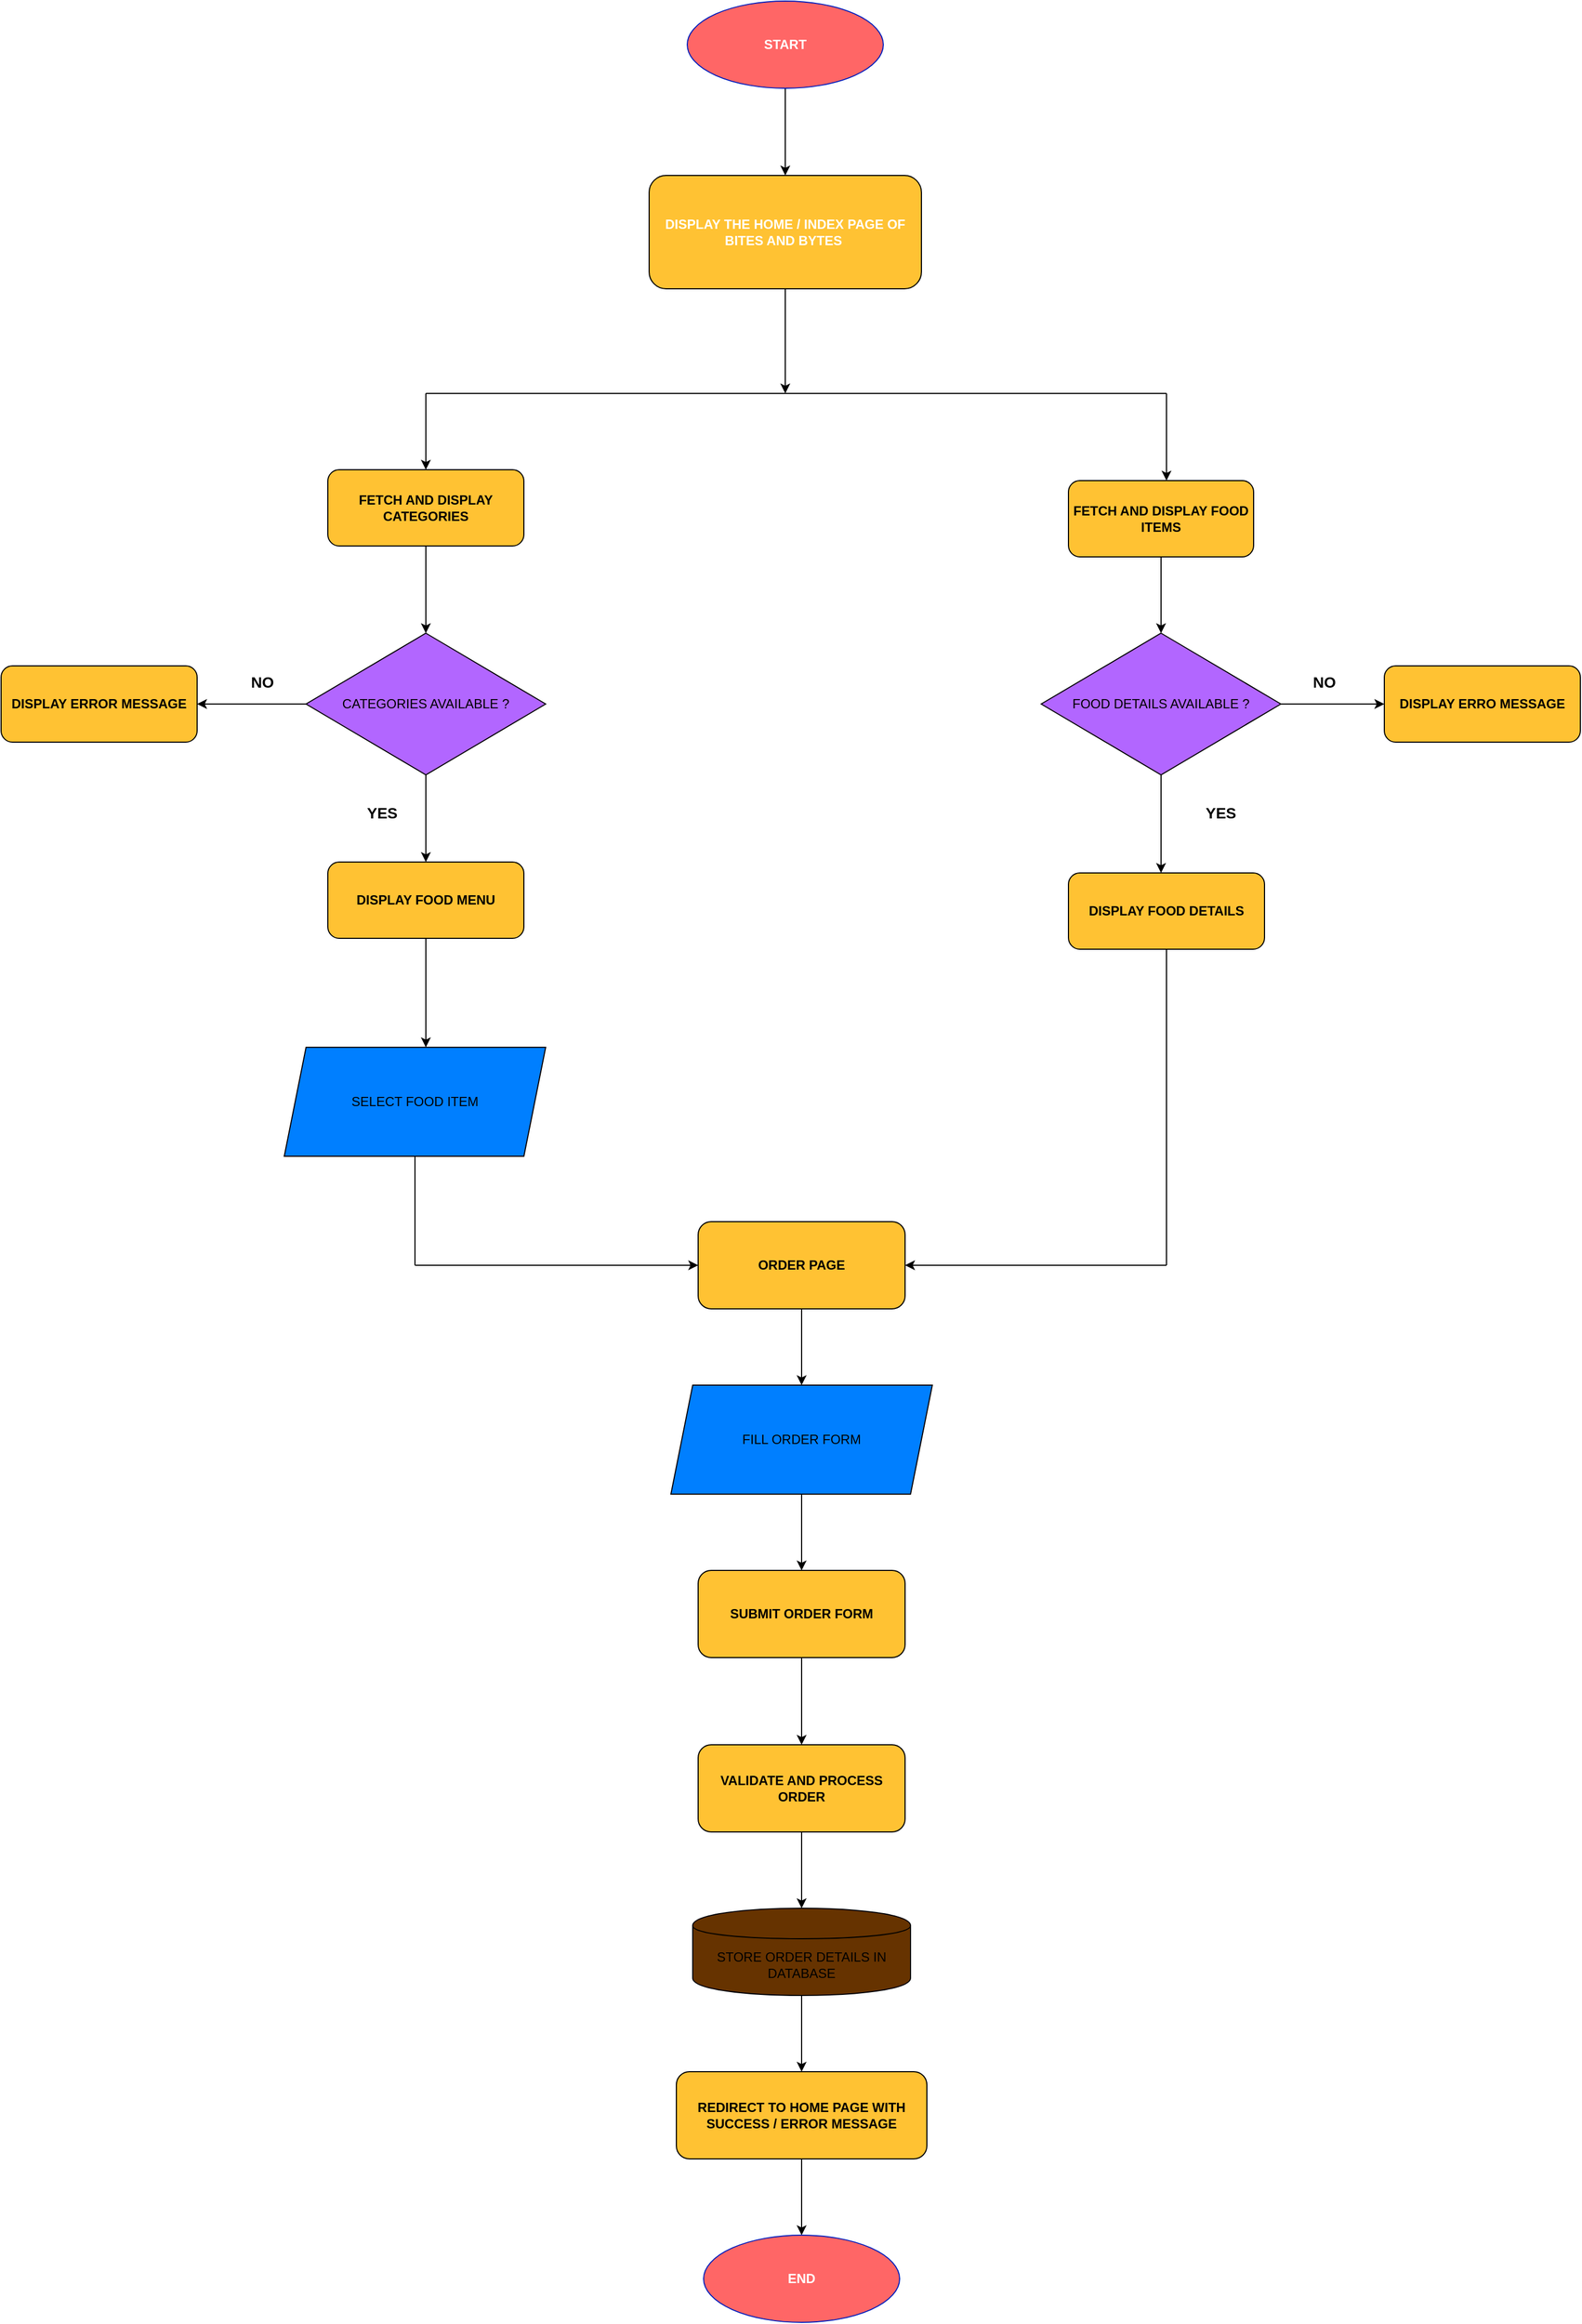 <mxfile>
    <diagram id="JDh-EEJpSPteDlZVaaP3" name="Page-1">
        <mxGraphModel dx="2637" dy="1878" grid="1" gridSize="10" guides="1" tooltips="1" connect="1" arrows="1" fold="1" page="1" pageScale="1" pageWidth="850" pageHeight="1100" math="0" shadow="0">
            <root>
                <mxCell id="0"/>
                <mxCell id="1" parent="0"/>
                <mxCell id="31" value="" style="edgeStyle=none;html=1;entryX=0.5;entryY=0;entryDx=0;entryDy=0;" parent="1" source="2" target="268" edge="1">
                    <mxGeometry relative="1" as="geometry">
                        <mxPoint x="-70" y="30" as="targetPoint"/>
                    </mxGeometry>
                </mxCell>
                <mxCell id="2" value="&lt;b&gt;START&lt;/b&gt;" style="ellipse;whiteSpace=wrap;html=1;fillColor=#FF6666;fontColor=#ffffff;strokeColor=#001DBC;" parent="1" vertex="1">
                    <mxGeometry x="-160" y="-120" width="180" height="80" as="geometry"/>
                </mxCell>
                <mxCell id="125" value="" style="edgeStyle=none;html=1;fontSize=12;" parent="1" edge="1">
                    <mxGeometry relative="1" as="geometry">
                        <mxPoint x="-70" y="130" as="sourcePoint"/>
                        <mxPoint x="-70" y="240" as="targetPoint"/>
                    </mxGeometry>
                </mxCell>
                <mxCell id="268" value="&lt;b style=&quot;color: rgb(255, 255, 255);&quot;&gt;DISPLAY THE HOME / INDEX PAGE OF BITES AND BYTES&amp;nbsp;&lt;/b&gt;" style="rounded=1;whiteSpace=wrap;html=1;fillColor=#FFC233;" parent="1" vertex="1">
                    <mxGeometry x="-195" y="40" width="250" height="104" as="geometry"/>
                </mxCell>
                <mxCell id="271" value="" style="endArrow=none;html=1;" parent="1" edge="1">
                    <mxGeometry width="50" height="50" relative="1" as="geometry">
                        <mxPoint x="-400" y="240" as="sourcePoint"/>
                        <mxPoint x="280" y="240" as="targetPoint"/>
                    </mxGeometry>
                </mxCell>
                <mxCell id="454" style="edgeStyle=none;html=1;" edge="1" parent="1" source="281">
                    <mxGeometry relative="1" as="geometry">
                        <mxPoint x="-400" y="460" as="targetPoint"/>
                    </mxGeometry>
                </mxCell>
                <mxCell id="281" value="&lt;b&gt;FETCH AND DISPLAY CATEGORIES&lt;/b&gt;" style="rounded=1;whiteSpace=wrap;html=1;fillColor=#FFC233;" parent="1" vertex="1">
                    <mxGeometry x="-490" y="310" width="180" height="70" as="geometry"/>
                </mxCell>
                <mxCell id="455" style="edgeStyle=none;html=1;" edge="1" parent="1" source="282">
                    <mxGeometry relative="1" as="geometry">
                        <mxPoint x="275" y="460" as="targetPoint"/>
                    </mxGeometry>
                </mxCell>
                <mxCell id="282" value="&lt;b&gt;FETCH AND DISPLAY FOOD ITEMS&lt;/b&gt;" style="rounded=1;whiteSpace=wrap;html=1;fillColor=#FFC233;" parent="1" vertex="1">
                    <mxGeometry x="190" y="320" width="170" height="70" as="geometry"/>
                </mxCell>
                <mxCell id="305" value="&lt;font style=&quot;font-size: 14px;&quot;&gt;&lt;b&gt;NO&lt;/b&gt;&lt;/font&gt;" style="text;strokeColor=none;align=center;fillColor=none;html=1;verticalAlign=middle;whiteSpace=wrap;rounded=0;" parent="1" vertex="1">
                    <mxGeometry x="395" y="490" width="60" height="30" as="geometry"/>
                </mxCell>
                <mxCell id="306" value="&lt;b&gt;YES&lt;/b&gt;" style="text;strokeColor=none;align=center;fillColor=none;html=1;verticalAlign=middle;whiteSpace=wrap;rounded=0;fontSize=14;" parent="1" vertex="1">
                    <mxGeometry x="300" y="610" width="60" height="30" as="geometry"/>
                </mxCell>
                <mxCell id="452" value="" style="endArrow=classic;html=1;entryX=0.5;entryY=0;entryDx=0;entryDy=0;" edge="1" parent="1" target="281">
                    <mxGeometry width="50" height="50" relative="1" as="geometry">
                        <mxPoint x="-400" y="240" as="sourcePoint"/>
                        <mxPoint x="-370" y="190" as="targetPoint"/>
                    </mxGeometry>
                </mxCell>
                <mxCell id="453" value="" style="endArrow=classic;html=1;" edge="1" parent="1">
                    <mxGeometry width="50" height="50" relative="1" as="geometry">
                        <mxPoint x="280" y="240" as="sourcePoint"/>
                        <mxPoint x="280" y="320" as="targetPoint"/>
                    </mxGeometry>
                </mxCell>
                <mxCell id="459" style="edgeStyle=none;html=1;" edge="1" parent="1" source="456">
                    <mxGeometry relative="1" as="geometry">
                        <mxPoint x="-610.0" y="525" as="targetPoint"/>
                    </mxGeometry>
                </mxCell>
                <mxCell id="463" style="edgeStyle=none;html=1;" edge="1" parent="1" source="456">
                    <mxGeometry relative="1" as="geometry">
                        <mxPoint x="-400" y="670" as="targetPoint"/>
                    </mxGeometry>
                </mxCell>
                <mxCell id="456" value="CATEGORIES AVAILABLE ?" style="rhombus;whiteSpace=wrap;html=1;fillColor=#B266FF;" vertex="1" parent="1">
                    <mxGeometry x="-510" y="460" width="220" height="130" as="geometry"/>
                </mxCell>
                <mxCell id="461" style="edgeStyle=none;html=1;" edge="1" parent="1" source="458">
                    <mxGeometry relative="1" as="geometry">
                        <mxPoint x="480" y="525" as="targetPoint"/>
                    </mxGeometry>
                </mxCell>
                <mxCell id="464" style="edgeStyle=none;html=1;" edge="1" parent="1" source="458">
                    <mxGeometry relative="1" as="geometry">
                        <mxPoint x="275" y="680" as="targetPoint"/>
                    </mxGeometry>
                </mxCell>
                <mxCell id="458" value="FOOD DETAILS AVAILABLE ?" style="rhombus;whiteSpace=wrap;html=1;fillColor=#B266FF;" vertex="1" parent="1">
                    <mxGeometry x="165" y="460" width="220" height="130" as="geometry"/>
                </mxCell>
                <mxCell id="460" value="&lt;b&gt;DISPLAY ERROR MESSAGE&lt;/b&gt;" style="rounded=1;whiteSpace=wrap;html=1;fillColor=#FFC233;" vertex="1" parent="1">
                    <mxGeometry x="-790" y="490" width="180" height="70" as="geometry"/>
                </mxCell>
                <mxCell id="462" value="&lt;b&gt;DISPLAY ERRO MESSAGE&lt;/b&gt;" style="rounded=1;whiteSpace=wrap;html=1;fillColor=#FFC233;" vertex="1" parent="1">
                    <mxGeometry x="480" y="490" width="180" height="70" as="geometry"/>
                </mxCell>
                <mxCell id="467" style="edgeStyle=none;html=1;" edge="1" parent="1" source="465">
                    <mxGeometry relative="1" as="geometry">
                        <mxPoint x="-400" y="840" as="targetPoint"/>
                    </mxGeometry>
                </mxCell>
                <mxCell id="465" value="&lt;b&gt;DISPLAY FOOD MENU&lt;/b&gt;" style="rounded=1;whiteSpace=wrap;html=1;fillColor=#FFC233;" vertex="1" parent="1">
                    <mxGeometry x="-490" y="670" width="180" height="70" as="geometry"/>
                </mxCell>
                <mxCell id="466" value="&lt;b&gt;DISPLAY FOOD DETAILS&lt;/b&gt;" style="rounded=1;whiteSpace=wrap;html=1;fillColor=#FFC233;" vertex="1" parent="1">
                    <mxGeometry x="190" y="680" width="180" height="70" as="geometry"/>
                </mxCell>
                <mxCell id="469" value="SELECT FOOD ITEM" style="shape=parallelogram;perimeter=parallelogramPerimeter;whiteSpace=wrap;html=1;fixedSize=1;fillColor=#007FFF;" vertex="1" parent="1">
                    <mxGeometry x="-530" y="840" width="240" height="100" as="geometry"/>
                </mxCell>
                <mxCell id="484" style="edgeStyle=none;html=1;" edge="1" parent="1" source="473">
                    <mxGeometry relative="1" as="geometry">
                        <mxPoint x="-55" y="1150" as="targetPoint"/>
                    </mxGeometry>
                </mxCell>
                <mxCell id="473" value="&lt;b&gt;ORDER PAGE&lt;/b&gt;" style="rounded=1;whiteSpace=wrap;html=1;fillColor=#FFC233;" vertex="1" parent="1">
                    <mxGeometry x="-150" y="1000" width="190" height="80" as="geometry"/>
                </mxCell>
                <mxCell id="477" value="" style="endArrow=none;html=1;" edge="1" parent="1" target="469">
                    <mxGeometry width="50" height="50" relative="1" as="geometry">
                        <mxPoint x="-410" y="1040" as="sourcePoint"/>
                        <mxPoint x="-410" y="950" as="targetPoint"/>
                    </mxGeometry>
                </mxCell>
                <mxCell id="478" value="" style="endArrow=none;html=1;" edge="1" parent="1">
                    <mxGeometry width="50" height="50" relative="1" as="geometry">
                        <mxPoint x="280" y="1040" as="sourcePoint"/>
                        <mxPoint x="280" y="750" as="targetPoint"/>
                    </mxGeometry>
                </mxCell>
                <mxCell id="479" value="" style="endArrow=classic;html=1;entryX=1;entryY=0.5;entryDx=0;entryDy=0;" edge="1" parent="1" target="473">
                    <mxGeometry width="50" height="50" relative="1" as="geometry">
                        <mxPoint x="280" y="1040" as="sourcePoint"/>
                        <mxPoint x="330" y="1010" as="targetPoint"/>
                    </mxGeometry>
                </mxCell>
                <mxCell id="481" value="&lt;font style=&quot;font-size: 14px;&quot;&gt;&lt;b&gt;NO&lt;/b&gt;&lt;/font&gt;" style="text;strokeColor=none;align=center;fillColor=none;html=1;verticalAlign=middle;whiteSpace=wrap;rounded=0;" vertex="1" parent="1">
                    <mxGeometry x="-580" y="490" width="60" height="30" as="geometry"/>
                </mxCell>
                <mxCell id="482" value="&lt;b&gt;YES&lt;/b&gt;" style="text;strokeColor=none;align=center;fillColor=none;html=1;verticalAlign=middle;whiteSpace=wrap;rounded=0;fontSize=14;" vertex="1" parent="1">
                    <mxGeometry x="-470" y="610" width="60" height="30" as="geometry"/>
                </mxCell>
                <mxCell id="483" value="" style="endArrow=classic;html=1;" edge="1" parent="1">
                    <mxGeometry width="50" height="50" relative="1" as="geometry">
                        <mxPoint x="-410" y="1040" as="sourcePoint"/>
                        <mxPoint x="-150" y="1040" as="targetPoint"/>
                    </mxGeometry>
                </mxCell>
                <mxCell id="486" style="edgeStyle=none;html=1;" edge="1" parent="1" source="485">
                    <mxGeometry relative="1" as="geometry">
                        <mxPoint x="-55" y="1320.0" as="targetPoint"/>
                    </mxGeometry>
                </mxCell>
                <mxCell id="485" value="FILL ORDER FORM" style="shape=parallelogram;perimeter=parallelogramPerimeter;whiteSpace=wrap;html=1;fixedSize=1;fillColor=#007FFF;" vertex="1" parent="1">
                    <mxGeometry x="-175" y="1150" width="240" height="100" as="geometry"/>
                </mxCell>
                <mxCell id="488" style="edgeStyle=none;html=1;" edge="1" parent="1" source="487">
                    <mxGeometry relative="1" as="geometry">
                        <mxPoint x="-55" y="1480.0" as="targetPoint"/>
                    </mxGeometry>
                </mxCell>
                <mxCell id="487" value="&lt;b&gt;SUBMIT ORDER FORM&lt;/b&gt;" style="rounded=1;whiteSpace=wrap;html=1;fillColor=#FFC233;" vertex="1" parent="1">
                    <mxGeometry x="-150" y="1320" width="190" height="80" as="geometry"/>
                </mxCell>
                <mxCell id="492" style="edgeStyle=none;html=1;" edge="1" parent="1" source="489">
                    <mxGeometry relative="1" as="geometry">
                        <mxPoint x="-55" y="1630.0" as="targetPoint"/>
                    </mxGeometry>
                </mxCell>
                <mxCell id="489" value="&lt;b&gt;VALIDATE AND PROCESS ORDER&lt;/b&gt;" style="rounded=1;whiteSpace=wrap;html=1;fillColor=#FFC233;" vertex="1" parent="1">
                    <mxGeometry x="-150" y="1480" width="190" height="80" as="geometry"/>
                </mxCell>
                <mxCell id="494" style="edgeStyle=none;html=1;" edge="1" parent="1" source="493">
                    <mxGeometry relative="1" as="geometry">
                        <mxPoint x="-55" y="1780" as="targetPoint"/>
                    </mxGeometry>
                </mxCell>
                <mxCell id="493" value="STORE ORDER DETAILS IN DATABASE" style="shape=cylinder;whiteSpace=wrap;html=1;boundedLbl=1;backgroundOutline=1;fillColor=#663300;" vertex="1" parent="1">
                    <mxGeometry x="-155" y="1630" width="200" height="80" as="geometry"/>
                </mxCell>
                <mxCell id="496" style="edgeStyle=none;html=1;" edge="1" parent="1" source="495">
                    <mxGeometry relative="1" as="geometry">
                        <mxPoint x="-55" y="1930.0" as="targetPoint"/>
                    </mxGeometry>
                </mxCell>
                <mxCell id="495" value="&lt;b&gt;REDIRECT TO HOME PAGE WITH SUCCESS / ERROR MESSAGE&lt;/b&gt;" style="rounded=1;whiteSpace=wrap;html=1;fillColor=#FFC233;" vertex="1" parent="1">
                    <mxGeometry x="-170" y="1780" width="230" height="80" as="geometry"/>
                </mxCell>
                <mxCell id="497" value="&lt;b&gt;END&lt;/b&gt;" style="ellipse;whiteSpace=wrap;html=1;fillColor=#FF6666;fontColor=#ffffff;strokeColor=#001DBC;" vertex="1" parent="1">
                    <mxGeometry x="-145" y="1930" width="180" height="80" as="geometry"/>
                </mxCell>
            </root>
        </mxGraphModel>
    </diagram>
</mxfile>